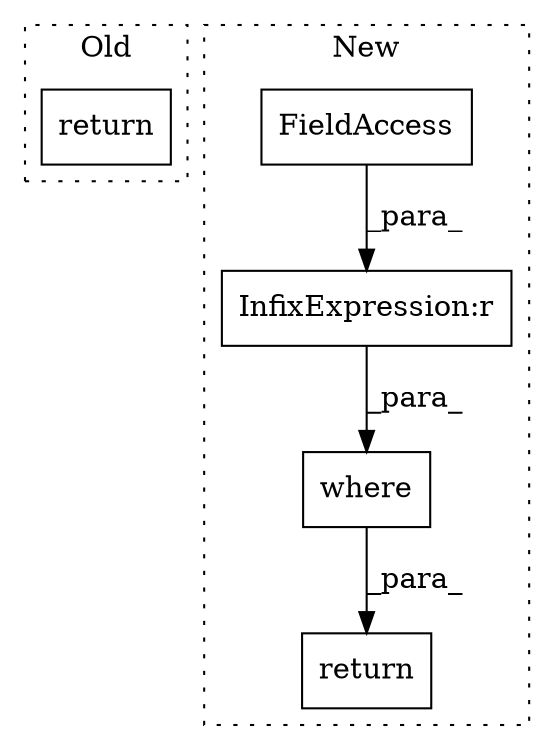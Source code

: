 digraph G {
subgraph cluster0 {
1 [label="return" a="41" s="1355" l="7" shape="box"];
label = "Old";
style="dotted";
}
subgraph cluster1 {
2 [label="where" a="32" s="1510,1582" l="6,1" shape="box"];
3 [label="InfixExpression:r" a="27" s="1533" l="4" shape="box"];
4 [label="FieldAccess" a="22" s="1537" l="11" shape="box"];
5 [label="return" a="41" s="1497" l="7" shape="box"];
label = "New";
style="dotted";
}
2 -> 5 [label="_para_"];
3 -> 2 [label="_para_"];
4 -> 3 [label="_para_"];
}
